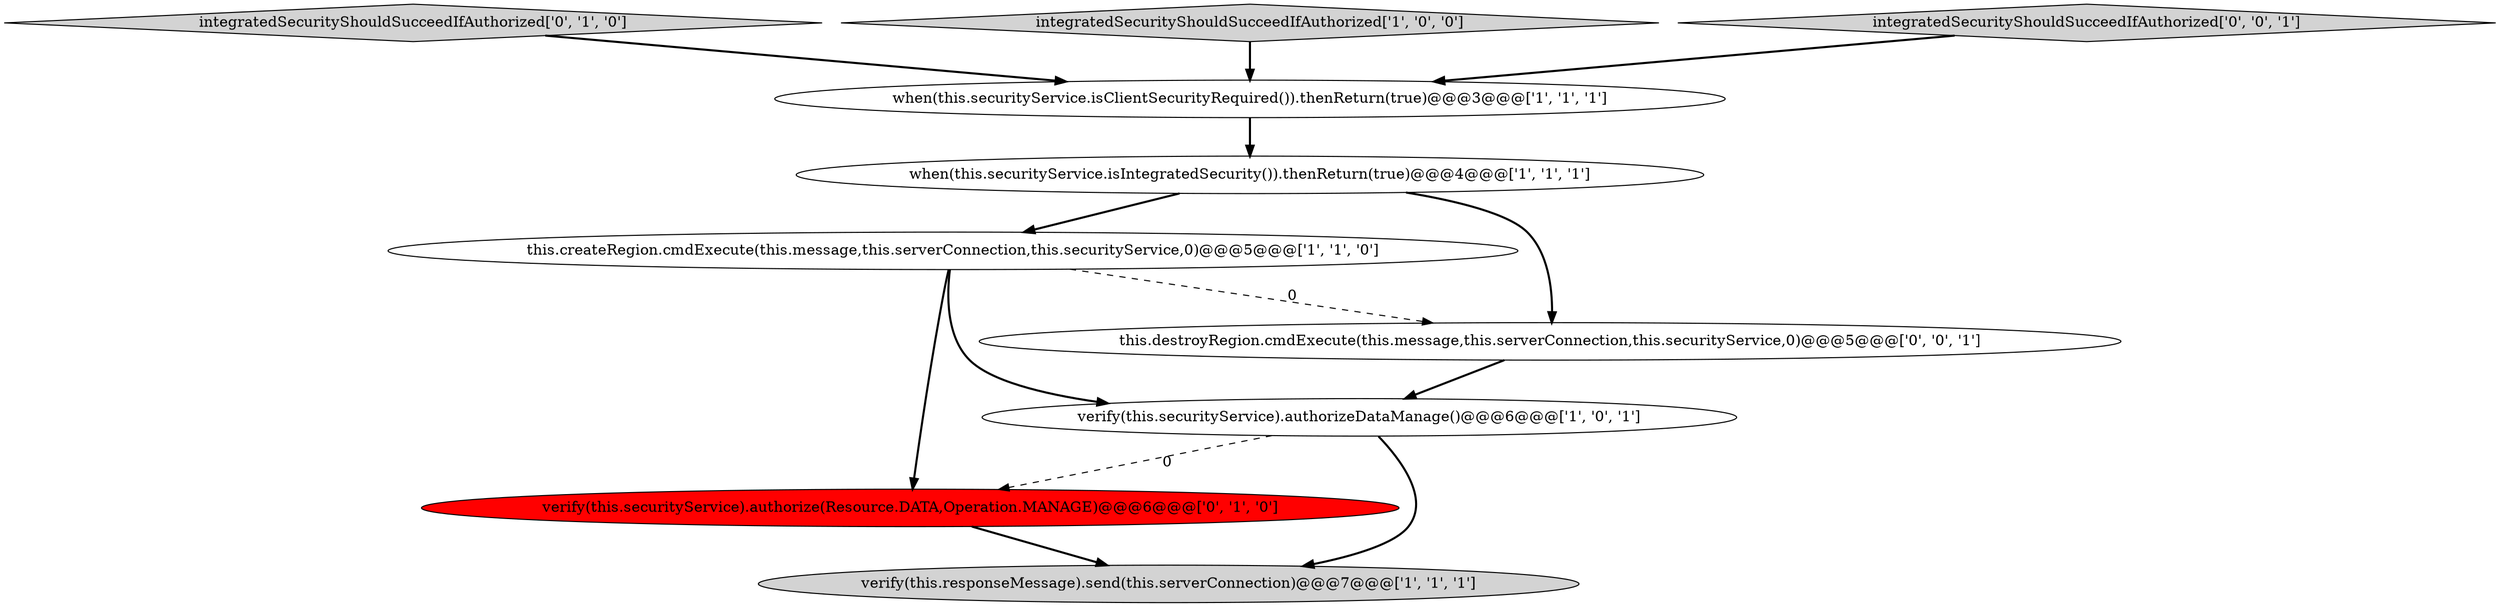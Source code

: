 digraph {
7 [style = filled, label = "integratedSecurityShouldSucceedIfAuthorized['0', '1', '0']", fillcolor = lightgray, shape = diamond image = "AAA0AAABBB2BBB"];
0 [style = filled, label = "verify(this.responseMessage).send(this.serverConnection)@@@7@@@['1', '1', '1']", fillcolor = lightgray, shape = ellipse image = "AAA0AAABBB1BBB"];
6 [style = filled, label = "verify(this.securityService).authorize(Resource.DATA,Operation.MANAGE)@@@6@@@['0', '1', '0']", fillcolor = red, shape = ellipse image = "AAA1AAABBB2BBB"];
8 [style = filled, label = "this.destroyRegion.cmdExecute(this.message,this.serverConnection,this.securityService,0)@@@5@@@['0', '0', '1']", fillcolor = white, shape = ellipse image = "AAA0AAABBB3BBB"];
2 [style = filled, label = "verify(this.securityService).authorizeDataManage()@@@6@@@['1', '0', '1']", fillcolor = white, shape = ellipse image = "AAA0AAABBB1BBB"];
1 [style = filled, label = "integratedSecurityShouldSucceedIfAuthorized['1', '0', '0']", fillcolor = lightgray, shape = diamond image = "AAA0AAABBB1BBB"];
9 [style = filled, label = "integratedSecurityShouldSucceedIfAuthorized['0', '0', '1']", fillcolor = lightgray, shape = diamond image = "AAA0AAABBB3BBB"];
3 [style = filled, label = "when(this.securityService.isIntegratedSecurity()).thenReturn(true)@@@4@@@['1', '1', '1']", fillcolor = white, shape = ellipse image = "AAA0AAABBB1BBB"];
5 [style = filled, label = "when(this.securityService.isClientSecurityRequired()).thenReturn(true)@@@3@@@['1', '1', '1']", fillcolor = white, shape = ellipse image = "AAA0AAABBB1BBB"];
4 [style = filled, label = "this.createRegion.cmdExecute(this.message,this.serverConnection,this.securityService,0)@@@5@@@['1', '1', '0']", fillcolor = white, shape = ellipse image = "AAA0AAABBB1BBB"];
1->5 [style = bold, label=""];
5->3 [style = bold, label=""];
9->5 [style = bold, label=""];
7->5 [style = bold, label=""];
2->0 [style = bold, label=""];
6->0 [style = bold, label=""];
4->2 [style = bold, label=""];
8->2 [style = bold, label=""];
4->6 [style = bold, label=""];
3->4 [style = bold, label=""];
3->8 [style = bold, label=""];
4->8 [style = dashed, label="0"];
2->6 [style = dashed, label="0"];
}
